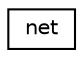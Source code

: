 digraph "Graphical Class Hierarchy"
{
 // LATEX_PDF_SIZE
  edge [fontname="Helvetica",fontsize="10",labelfontname="Helvetica",labelfontsize="10"];
  node [fontname="Helvetica",fontsize="10",shape=record];
  rankdir="LR";
  Node0 [label="net",height=0.2,width=0.4,color="black", fillcolor="white", style="filled",URL="$structnet.html",tooltip=" "];
}
